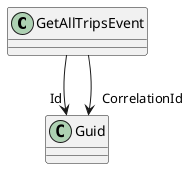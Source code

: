 @startuml
class GetAllTripsEvent {
}
GetAllTripsEvent --> "Id" Guid
GetAllTripsEvent --> "CorrelationId" Guid
@enduml
